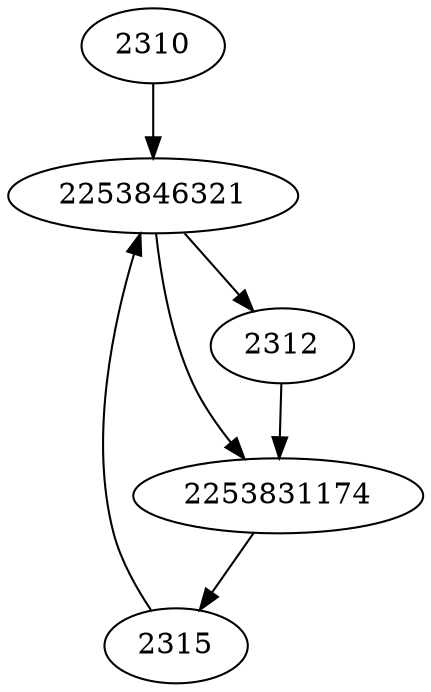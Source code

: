 strict digraph  {
2310;
2253831174;
2312;
2315;
2253846321;
2310 -> 2253846321;
2253831174 -> 2315;
2312 -> 2253831174;
2315 -> 2253846321;
2253846321 -> 2312;
2253846321 -> 2253831174;
}
